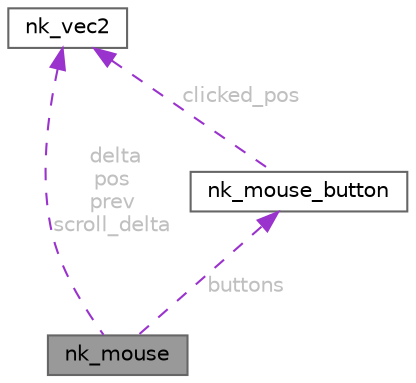 digraph "nk_mouse"
{
 // LATEX_PDF_SIZE
  bgcolor="transparent";
  edge [fontname=Helvetica,fontsize=10,labelfontname=Helvetica,labelfontsize=10];
  node [fontname=Helvetica,fontsize=10,shape=box,height=0.2,width=0.4];
  Node1 [id="Node000001",label="nk_mouse",height=0.2,width=0.4,color="gray40", fillcolor="grey60", style="filled", fontcolor="black",tooltip=" "];
  Node2 -> Node1 [id="edge4_Node000001_Node000002",dir="back",color="darkorchid3",style="dashed",tooltip=" ",label=" buttons",fontcolor="grey" ];
  Node2 [id="Node000002",label="nk_mouse_button",height=0.2,width=0.4,color="gray40", fillcolor="white", style="filled",URL="$structnk__mouse__button.html",tooltip=" "];
  Node3 -> Node2 [id="edge5_Node000002_Node000003",dir="back",color="darkorchid3",style="dashed",tooltip=" ",label=" clicked_pos",fontcolor="grey" ];
  Node3 [id="Node000003",label="nk_vec2",height=0.2,width=0.4,color="gray40", fillcolor="white", style="filled",URL="$structnk__vec2.html",tooltip=" "];
  Node3 -> Node1 [id="edge6_Node000001_Node000003",dir="back",color="darkorchid3",style="dashed",tooltip=" ",label=" delta\npos\nprev\nscroll_delta",fontcolor="grey" ];
}
